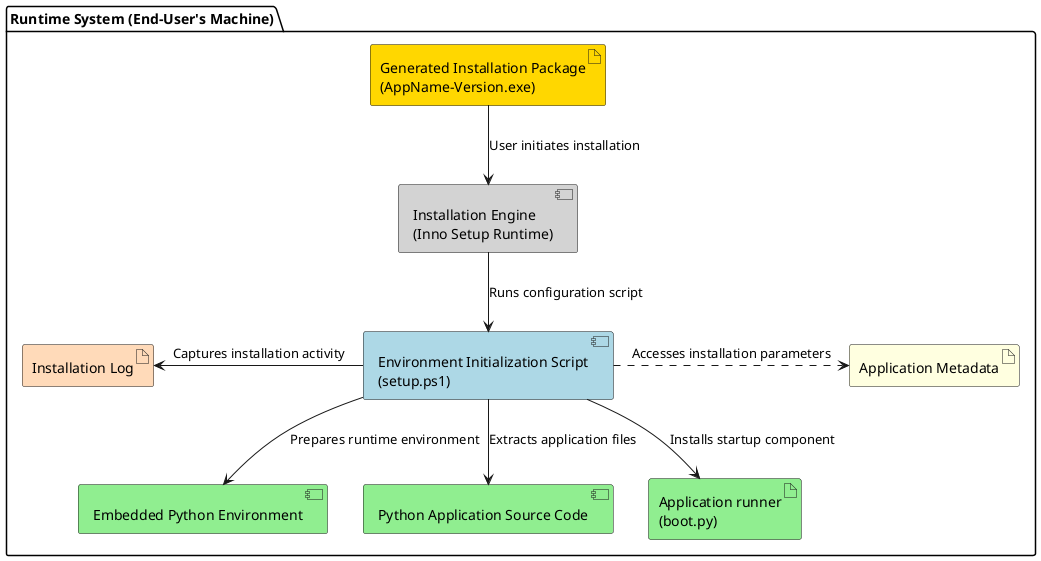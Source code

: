 @startuml
skinparam componentStyle uml2
skinparam backgroundColor #FFFFFF
skinparam ranksep 60

package "Runtime System (End-User's Machine)" {
    artifact "Generated Installation Package\n(AppName-Version.exe)" as InstallerOutput #FFD700
    component "Installation Engine\n(Inno Setup Runtime)" as IE #D3D3D3
    component "Environment Initialization Script\n(setup.ps1)" as ESS #ADD8E6
    component "Embedded Python Environment" as PR #90EE90
    artifact "Application Metadata" as AppMeta #FFFFE0
    component "Python Application Source Code" as AppSrc #90EE90
    artifact "Installation Log" as Log #FFDAB9
    artifact "Application runner\n(boot.py)" as Runner #90EE90
}

InstallerOutput -down-> IE : User initiates installation
IE -down-> ESS : Runs configuration script
ESS .right.> AppMeta : Accesses installation parameters
ESS -down-> PR : Prepares runtime environment
ESS -down-> AppSrc : Extracts application files
ESS -left-> Log : Captures installation activity
ESS -down-> Runner : Installs startup component

@enduml
